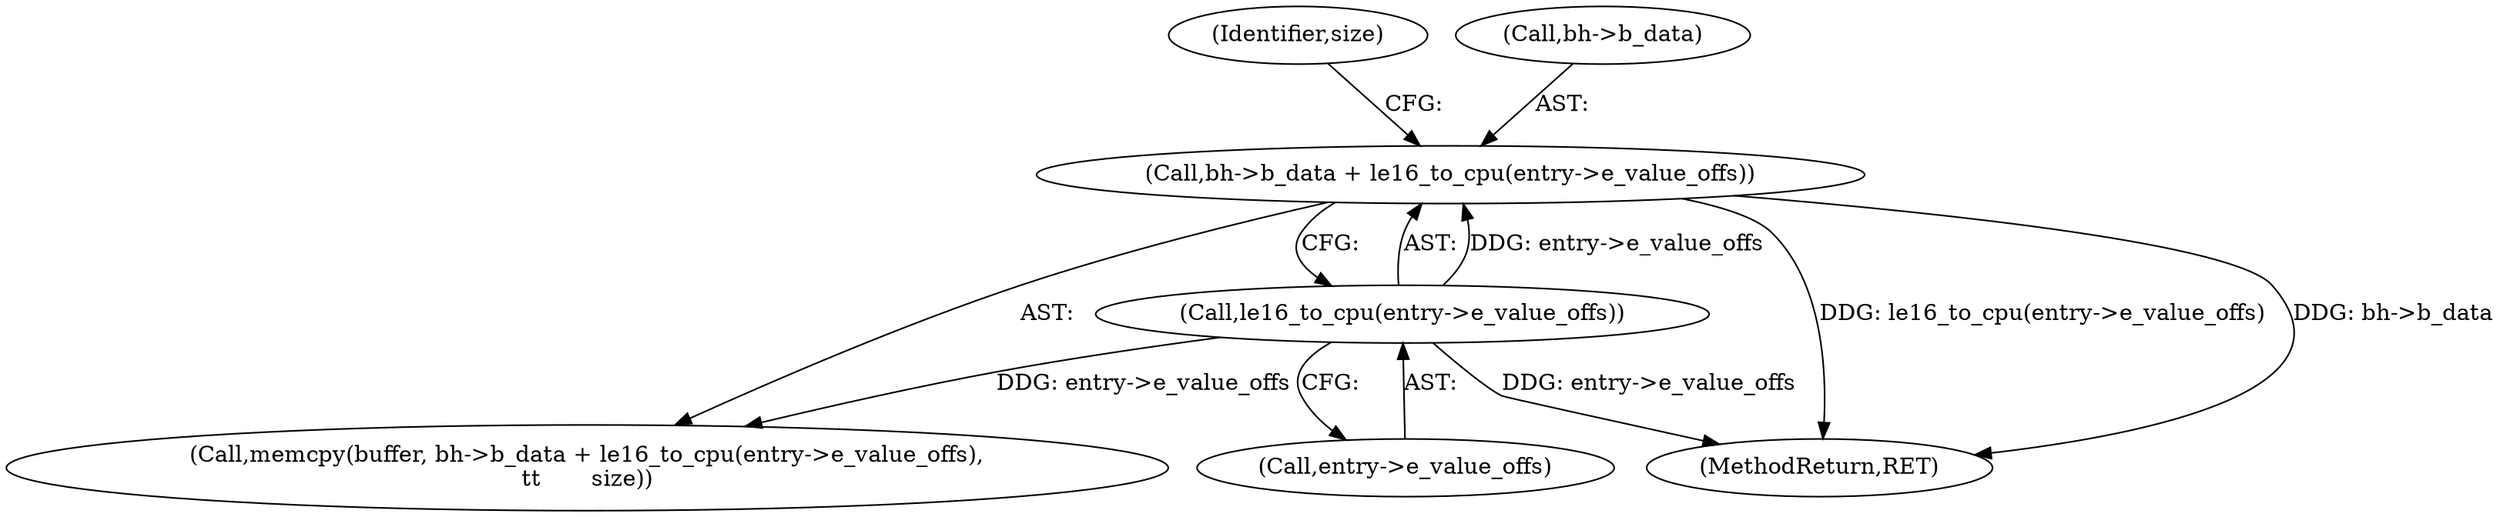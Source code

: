 digraph "0_linux_82939d7999dfc1f1998c4b1c12e2f19edbdff272_1@pointer" {
"1000240" [label="(Call,bh->b_data + le16_to_cpu(entry->e_value_offs))"];
"1000244" [label="(Call,le16_to_cpu(entry->e_value_offs))"];
"1000238" [label="(Call,memcpy(buffer, bh->b_data + le16_to_cpu(entry->e_value_offs),\n\t\t       size))"];
"1000245" [label="(Call,entry->e_value_offs)"];
"1000240" [label="(Call,bh->b_data + le16_to_cpu(entry->e_value_offs))"];
"1000248" [label="(Identifier,size)"];
"1000257" [label="(MethodReturn,RET)"];
"1000241" [label="(Call,bh->b_data)"];
"1000244" [label="(Call,le16_to_cpu(entry->e_value_offs))"];
"1000240" -> "1000238"  [label="AST: "];
"1000240" -> "1000244"  [label="CFG: "];
"1000241" -> "1000240"  [label="AST: "];
"1000244" -> "1000240"  [label="AST: "];
"1000248" -> "1000240"  [label="CFG: "];
"1000240" -> "1000257"  [label="DDG: le16_to_cpu(entry->e_value_offs)"];
"1000240" -> "1000257"  [label="DDG: bh->b_data"];
"1000244" -> "1000240"  [label="DDG: entry->e_value_offs"];
"1000244" -> "1000245"  [label="CFG: "];
"1000245" -> "1000244"  [label="AST: "];
"1000244" -> "1000257"  [label="DDG: entry->e_value_offs"];
"1000244" -> "1000238"  [label="DDG: entry->e_value_offs"];
}
